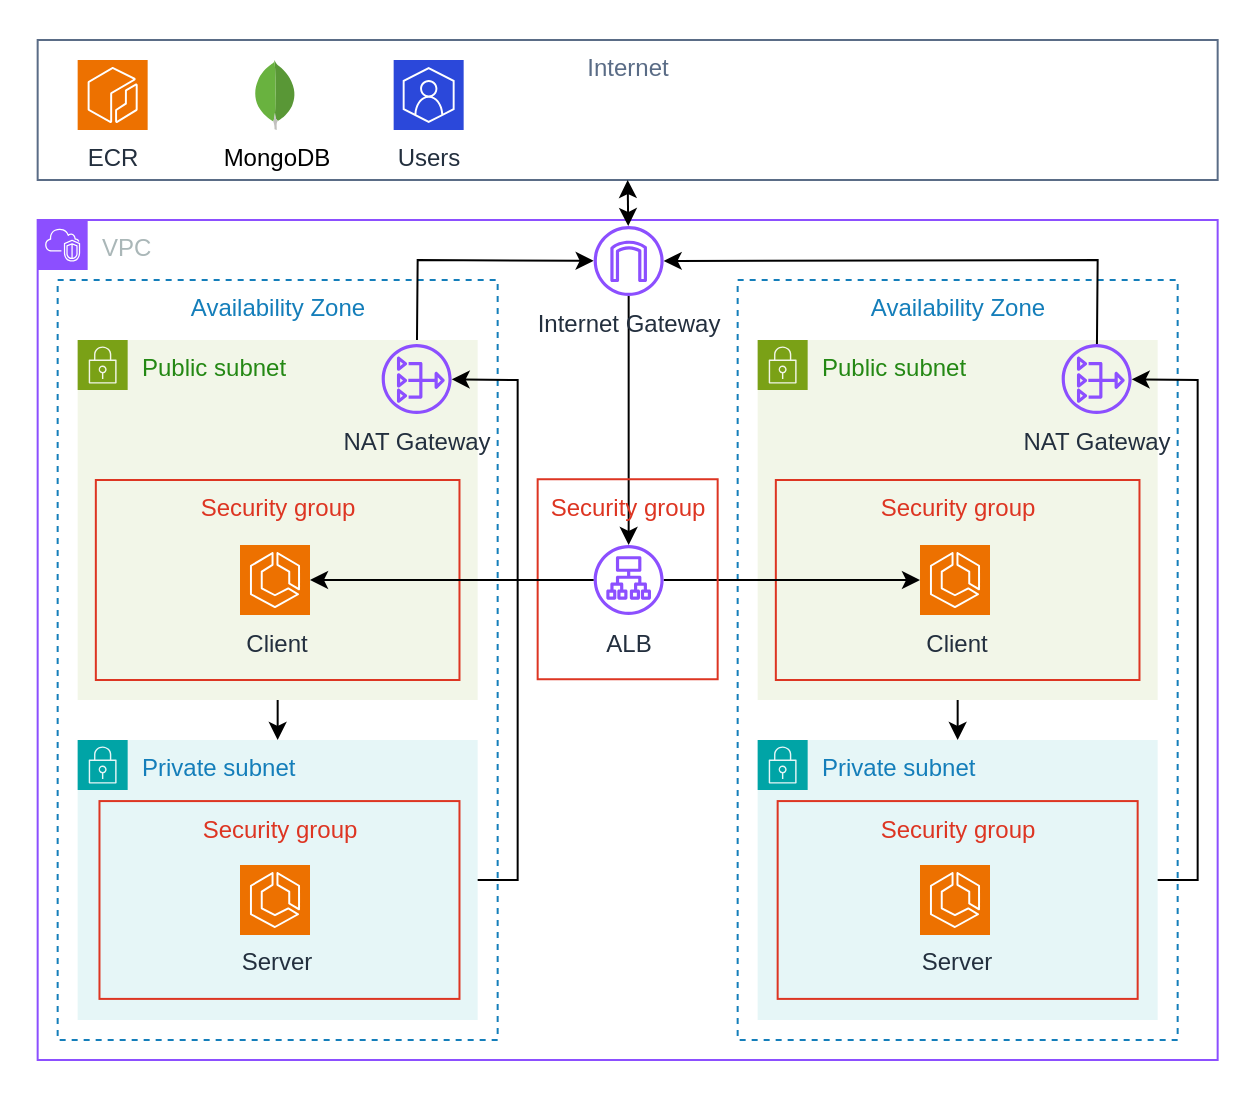 <mxfile version="25.0.3">
  <diagram name="Page-1" id="N7BVuod24d6A2M4fvefX">
    <mxGraphModel dx="989" dy="1609" grid="1" gridSize="10" guides="1" tooltips="1" connect="1" arrows="1" fold="1" page="1" pageScale="1" pageWidth="850" pageHeight="1100" math="0" shadow="0">
      <root>
        <mxCell id="0" />
        <mxCell id="1" parent="0" />
        <mxCell id="NxBqsntaEVG0j33XrsKh-80" value="" style="rounded=0;whiteSpace=wrap;html=1;strokeColor=none;" vertex="1" parent="1">
          <mxGeometry x="111" y="-750" width="628.83" height="550" as="geometry" />
        </mxCell>
        <mxCell id="NxBqsntaEVG0j33XrsKh-41" value="Availability Zone" style="fillColor=none;strokeColor=#147EBA;dashed=1;verticalAlign=top;fontStyle=0;fontColor=#147EBA;whiteSpace=wrap;html=1;" vertex="1" parent="1">
          <mxGeometry x="139.83" y="-610" width="220" height="380" as="geometry" />
        </mxCell>
        <mxCell id="NxBqsntaEVG0j33XrsKh-74" value="Internet&lt;div&gt;&lt;br&gt;&lt;/div&gt;" style="fillColor=none;strokeColor=#5A6C86;verticalAlign=top;fontStyle=0;fontColor=#5A6C86;whiteSpace=wrap;html=1;" vertex="1" parent="1">
          <mxGeometry x="129.83" y="-730" width="590" height="70" as="geometry" />
        </mxCell>
        <mxCell id="NxBqsntaEVG0j33XrsKh-65" value="Availability Zone" style="fillColor=none;strokeColor=#147EBA;dashed=1;verticalAlign=top;fontStyle=0;fontColor=#147EBA;whiteSpace=wrap;html=1;" vertex="1" parent="1">
          <mxGeometry x="479.83" y="-610" width="220" height="380" as="geometry" />
        </mxCell>
        <mxCell id="NxBqsntaEVG0j33XrsKh-57" value="" style="endArrow=classic;html=1;rounded=0;exitX=0.5;exitY=1;exitDx=0;exitDy=0;entryX=0.5;entryY=0;entryDx=0;entryDy=0;" edge="1" parent="1" source="NxBqsntaEVG0j33XrsKh-58" target="NxBqsntaEVG0j33XrsKh-62">
          <mxGeometry width="50" height="50" relative="1" as="geometry">
            <mxPoint x="559.83" y="-390" as="sourcePoint" />
            <mxPoint x="609.83" y="-440" as="targetPoint" />
          </mxGeometry>
        </mxCell>
        <mxCell id="NxBqsntaEVG0j33XrsKh-58" value="Public subnet" style="points=[[0,0],[0.25,0],[0.5,0],[0.75,0],[1,0],[1,0.25],[1,0.5],[1,0.75],[1,1],[0.75,1],[0.5,1],[0.25,1],[0,1],[0,0.75],[0,0.5],[0,0.25]];outlineConnect=0;gradientColor=none;html=1;whiteSpace=wrap;fontSize=12;fontStyle=0;container=0;pointerEvents=0;collapsible=0;recursiveResize=0;shape=mxgraph.aws4.group;grIcon=mxgraph.aws4.group_security_group;grStroke=0;strokeColor=#7AA116;fillColor=#F2F6E8;verticalAlign=top;align=left;spacingLeft=30;fontColor=#248814;dashed=0;" vertex="1" parent="1">
          <mxGeometry x="489.83" y="-580" width="200" height="180" as="geometry" />
        </mxCell>
        <mxCell id="NxBqsntaEVG0j33XrsKh-59" value="Security group" style="fillColor=none;strokeColor=#DD3522;verticalAlign=top;fontStyle=0;fontColor=#DD3522;whiteSpace=wrap;html=1;container=0;" vertex="1" parent="1">
          <mxGeometry x="498.92" y="-510" width="181.82" height="100" as="geometry" />
        </mxCell>
        <mxCell id="NxBqsntaEVG0j33XrsKh-60" value="NAT Gateway" style="sketch=0;outlineConnect=0;fontColor=#232F3E;gradientColor=none;fillColor=#8C4FFF;strokeColor=none;dashed=0;verticalLabelPosition=bottom;verticalAlign=top;align=center;html=1;fontSize=12;fontStyle=0;aspect=fixed;pointerEvents=1;shape=mxgraph.aws4.nat_gateway;container=0;" vertex="1" parent="1">
          <mxGeometry x="641.83" y="-578" width="35" height="35" as="geometry" />
        </mxCell>
        <mxCell id="NxBqsntaEVG0j33XrsKh-61" value="Client" style="sketch=0;points=[[0,0,0],[0.25,0,0],[0.5,0,0],[0.75,0,0],[1,0,0],[0,1,0],[0.25,1,0],[0.5,1,0],[0.75,1,0],[1,1,0],[0,0.25,0],[0,0.5,0],[0,0.75,0],[1,0.25,0],[1,0.5,0],[1,0.75,0]];outlineConnect=0;fontColor=#232F3E;fillColor=#ED7100;strokeColor=#ffffff;dashed=0;verticalLabelPosition=bottom;verticalAlign=top;align=center;html=1;fontSize=12;fontStyle=0;aspect=fixed;shape=mxgraph.aws4.resourceIcon;resIcon=mxgraph.aws4.ecs;container=0;" vertex="1" parent="1">
          <mxGeometry x="571" y="-477.5" width="35" height="35" as="geometry" />
        </mxCell>
        <mxCell id="NxBqsntaEVG0j33XrsKh-62" value="Private subnet" style="points=[[0,0],[0.25,0],[0.5,0],[0.75,0],[1,0],[1,0.25],[1,0.5],[1,0.75],[1,1],[0.75,1],[0.5,1],[0.25,1],[0,1],[0,0.75],[0,0.5],[0,0.25]];outlineConnect=0;gradientColor=none;html=1;whiteSpace=wrap;fontSize=12;fontStyle=0;container=0;pointerEvents=0;collapsible=0;recursiveResize=0;shape=mxgraph.aws4.group;grIcon=mxgraph.aws4.group_security_group;grStroke=0;strokeColor=#00A4A6;fillColor=#E6F6F7;verticalAlign=top;align=left;spacingLeft=30;fontColor=#147EBA;dashed=0;" vertex="1" parent="1">
          <mxGeometry x="489.83" y="-380" width="200" height="140" as="geometry" />
        </mxCell>
        <mxCell id="NxBqsntaEVG0j33XrsKh-63" value="Security group" style="fillColor=none;strokeColor=#DD3522;verticalAlign=top;fontStyle=0;fontColor=#DD3522;whiteSpace=wrap;html=1;" vertex="1" parent="1">
          <mxGeometry x="499.83" y="-349.46" width="180" height="98.91" as="geometry" />
        </mxCell>
        <mxCell id="NxBqsntaEVG0j33XrsKh-64" value="Server" style="sketch=0;points=[[0,0,0],[0.25,0,0],[0.5,0,0],[0.75,0,0],[1,0,0],[0,1,0],[0.25,1,0],[0.5,1,0],[0.75,1,0],[1,1,0],[0,0.25,0],[0,0.5,0],[0,0.75,0],[1,0.25,0],[1,0.5,0],[1,0.75,0]];outlineConnect=0;fontColor=#232F3E;fillColor=#ED7100;strokeColor=#ffffff;dashed=0;verticalLabelPosition=bottom;verticalAlign=top;align=center;html=1;fontSize=12;fontStyle=0;aspect=fixed;shape=mxgraph.aws4.resourceIcon;resIcon=mxgraph.aws4.ecs;" vertex="1" parent="1">
          <mxGeometry x="571.001" y="-317.505" width="35" height="35" as="geometry" />
        </mxCell>
        <mxCell id="NxBqsntaEVG0j33XrsKh-66" value="" style="endArrow=classic;html=1;rounded=0;" edge="1" parent="1" source="NxBqsntaEVG0j33XrsKh-62" target="NxBqsntaEVG0j33XrsKh-60">
          <mxGeometry width="50" height="50" relative="1" as="geometry">
            <mxPoint x="589.83" y="-380" as="sourcePoint" />
            <mxPoint x="639.83" y="-430" as="targetPoint" />
            <Array as="points">
              <mxPoint x="709.83" y="-310" />
              <mxPoint x="709.83" y="-560" />
            </Array>
          </mxGeometry>
        </mxCell>
        <mxCell id="NxBqsntaEVG0j33XrsKh-68" value="" style="endArrow=classic;html=1;rounded=0;" edge="1" parent="1" source="NxBqsntaEVG0j33XrsKh-24" target="NxBqsntaEVG0j33XrsKh-61">
          <mxGeometry width="50" height="50" relative="1" as="geometry">
            <mxPoint x="379.83" y="-460" as="sourcePoint" />
            <mxPoint x="609.83" y="-720" as="targetPoint" />
          </mxGeometry>
        </mxCell>
        <mxCell id="NxBqsntaEVG0j33XrsKh-26" value="" style="endArrow=classic;html=1;rounded=0;" edge="1" parent="1" source="NxBqsntaEVG0j33XrsKh-18" target="NxBqsntaEVG0j33XrsKh-24">
          <mxGeometry width="50" height="50" relative="1" as="geometry">
            <mxPoint x="463.57" y="-600.38" as="sourcePoint" />
            <mxPoint x="435.57" y="-550.38" as="targetPoint" />
          </mxGeometry>
        </mxCell>
        <mxCell id="NxBqsntaEVG0j33XrsKh-31" value="Security group" style="fillColor=none;strokeColor=#DD3522;verticalAlign=top;fontStyle=0;fontColor=#DD3522;whiteSpace=wrap;html=1;container=0;" vertex="1" parent="1">
          <mxGeometry x="379.83" y="-510.38" width="90" height="100" as="geometry" />
        </mxCell>
        <mxCell id="NxBqsntaEVG0j33XrsKh-24" value="ALB" style="sketch=0;outlineConnect=0;fontColor=#232F3E;gradientColor=none;fillColor=#8C4FFF;strokeColor=none;dashed=0;verticalLabelPosition=bottom;verticalAlign=top;align=center;html=1;fontSize=12;fontStyle=0;aspect=fixed;pointerEvents=1;shape=mxgraph.aws4.application_load_balancer;" vertex="1" parent="1">
          <mxGeometry x="407.83" y="-477.5" width="35" height="35" as="geometry" />
        </mxCell>
        <mxCell id="NxBqsntaEVG0j33XrsKh-69" value="" style="endArrow=classic;html=1;rounded=0;" edge="1" parent="1" source="NxBqsntaEVG0j33XrsKh-60" target="NxBqsntaEVG0j33XrsKh-18">
          <mxGeometry width="50" height="50" relative="1" as="geometry">
            <mxPoint x="439.83" y="-460" as="sourcePoint" />
            <mxPoint x="489.83" y="-510" as="targetPoint" />
            <Array as="points">
              <mxPoint x="659.83" y="-620" />
            </Array>
          </mxGeometry>
        </mxCell>
        <mxCell id="NxBqsntaEVG0j33XrsKh-38" value="" style="endArrow=classic;html=1;rounded=0;" edge="1" parent="1" source="NxBqsntaEVG0j33XrsKh-16" target="NxBqsntaEVG0j33XrsKh-18">
          <mxGeometry width="50" height="50" relative="1" as="geometry">
            <mxPoint x="249.83" y="-470" as="sourcePoint" />
            <mxPoint x="299.83" y="-520" as="targetPoint" />
            <Array as="points">
              <mxPoint x="319.83" y="-620" />
            </Array>
          </mxGeometry>
        </mxCell>
        <mxCell id="NxBqsntaEVG0j33XrsKh-30" value="" style="endArrow=classic;html=1;rounded=0;exitX=0.5;exitY=1;exitDx=0;exitDy=0;entryX=0.5;entryY=0;entryDx=0;entryDy=0;" edge="1" parent="1" source="NxBqsntaEVG0j33XrsKh-14" target="NxBqsntaEVG0j33XrsKh-15">
          <mxGeometry width="50" height="50" relative="1" as="geometry">
            <mxPoint x="219.83" y="-390" as="sourcePoint" />
            <mxPoint x="269.83" y="-440" as="targetPoint" />
          </mxGeometry>
        </mxCell>
        <mxCell id="NxBqsntaEVG0j33XrsKh-14" value="Public subnet" style="points=[[0,0],[0.25,0],[0.5,0],[0.75,0],[1,0],[1,0.25],[1,0.5],[1,0.75],[1,1],[0.75,1],[0.5,1],[0.25,1],[0,1],[0,0.75],[0,0.5],[0,0.25]];outlineConnect=0;gradientColor=none;html=1;whiteSpace=wrap;fontSize=12;fontStyle=0;container=0;pointerEvents=0;collapsible=0;recursiveResize=0;shape=mxgraph.aws4.group;grIcon=mxgraph.aws4.group_security_group;grStroke=0;strokeColor=#7AA116;fillColor=#F2F6E8;verticalAlign=top;align=left;spacingLeft=30;fontColor=#248814;dashed=0;" vertex="1" parent="1">
          <mxGeometry x="149.83" y="-580" width="200" height="180" as="geometry" />
        </mxCell>
        <mxCell id="NxBqsntaEVG0j33XrsKh-28" value="Security group" style="fillColor=none;strokeColor=#DD3522;verticalAlign=top;fontStyle=0;fontColor=#DD3522;whiteSpace=wrap;html=1;container=0;" vertex="1" parent="1">
          <mxGeometry x="158.92" y="-510" width="181.82" height="100" as="geometry" />
        </mxCell>
        <mxCell id="NxBqsntaEVG0j33XrsKh-16" value="NAT Gateway" style="sketch=0;outlineConnect=0;fontColor=#232F3E;gradientColor=none;fillColor=#8C4FFF;strokeColor=none;dashed=0;verticalLabelPosition=bottom;verticalAlign=top;align=center;html=1;fontSize=12;fontStyle=0;aspect=fixed;pointerEvents=1;shape=mxgraph.aws4.nat_gateway;container=0;movable=1;resizable=1;rotatable=1;deletable=1;editable=1;locked=0;connectable=1;" vertex="1" parent="1">
          <mxGeometry x="301.83" y="-578" width="35" height="35" as="geometry" />
        </mxCell>
        <mxCell id="NxBqsntaEVG0j33XrsKh-22" value="Client" style="sketch=0;points=[[0,0,0],[0.25,0,0],[0.5,0,0],[0.75,0,0],[1,0,0],[0,1,0],[0.25,1,0],[0.5,1,0],[0.75,1,0],[1,1,0],[0,0.25,0],[0,0.5,0],[0,0.75,0],[1,0.25,0],[1,0.5,0],[1,0.75,0]];outlineConnect=0;fontColor=#232F3E;fillColor=#ED7100;strokeColor=#ffffff;dashed=0;verticalLabelPosition=bottom;verticalAlign=top;align=center;html=1;fontSize=12;fontStyle=0;aspect=fixed;shape=mxgraph.aws4.resourceIcon;resIcon=mxgraph.aws4.ecs;container=0;" vertex="1" parent="1">
          <mxGeometry x="231.0" y="-477.5" width="35" height="35" as="geometry" />
        </mxCell>
        <mxCell id="NxBqsntaEVG0j33XrsKh-15" value="Private subnet" style="points=[[0,0],[0.25,0],[0.5,0],[0.75,0],[1,0],[1,0.25],[1,0.5],[1,0.75],[1,1],[0.75,1],[0.5,1],[0.25,1],[0,1],[0,0.75],[0,0.5],[0,0.25]];outlineConnect=0;gradientColor=none;html=1;whiteSpace=wrap;fontSize=12;fontStyle=0;container=0;pointerEvents=0;collapsible=0;recursiveResize=0;shape=mxgraph.aws4.group;grIcon=mxgraph.aws4.group_security_group;grStroke=0;strokeColor=#00A4A6;fillColor=#E6F6F7;verticalAlign=top;align=left;spacingLeft=30;fontColor=#147EBA;dashed=0;" vertex="1" parent="1">
          <mxGeometry x="149.83" y="-380" width="200" height="140" as="geometry" />
        </mxCell>
        <mxCell id="NxBqsntaEVG0j33XrsKh-29" value="Security group" style="fillColor=none;strokeColor=#DD3522;verticalAlign=top;fontStyle=0;fontColor=#DD3522;whiteSpace=wrap;html=1;" vertex="1" parent="1">
          <mxGeometry x="160.74" y="-349.46" width="180" height="98.91" as="geometry" />
        </mxCell>
        <mxCell id="NxBqsntaEVG0j33XrsKh-21" value="Server" style="sketch=0;points=[[0,0,0],[0.25,0,0],[0.5,0,0],[0.75,0,0],[1,0,0],[0,1,0],[0.25,1,0],[0.5,1,0],[0.75,1,0],[1,1,0],[0,0.25,0],[0,0.5,0],[0,0.75,0],[1,0.25,0],[1,0.5,0],[1,0.75,0]];outlineConnect=0;fontColor=#232F3E;fillColor=#ED7100;strokeColor=#ffffff;dashed=0;verticalLabelPosition=bottom;verticalAlign=top;align=center;html=1;fontSize=12;fontStyle=0;aspect=fixed;shape=mxgraph.aws4.resourceIcon;resIcon=mxgraph.aws4.ecs;" vertex="1" parent="1">
          <mxGeometry x="231.001" y="-317.505" width="35" height="35" as="geometry" />
        </mxCell>
        <mxCell id="NxBqsntaEVG0j33XrsKh-32" value="" style="endArrow=classic;html=1;rounded=0;" edge="1" parent="1" source="NxBqsntaEVG0j33XrsKh-15" target="NxBqsntaEVG0j33XrsKh-16">
          <mxGeometry width="50" height="50" relative="1" as="geometry">
            <mxPoint x="249.83" y="-380" as="sourcePoint" />
            <mxPoint x="299.83" y="-430" as="targetPoint" />
            <Array as="points">
              <mxPoint x="369.83" y="-310" />
              <mxPoint x="369.83" y="-560" />
            </Array>
          </mxGeometry>
        </mxCell>
        <mxCell id="NxBqsntaEVG0j33XrsKh-27" value="" style="endArrow=classic;html=1;rounded=0;" edge="1" parent="1" source="NxBqsntaEVG0j33XrsKh-24" target="NxBqsntaEVG0j33XrsKh-22">
          <mxGeometry width="50" height="50" relative="1" as="geometry">
            <mxPoint x="189.83" y="-590" as="sourcePoint" />
            <mxPoint x="239.83" y="-640" as="targetPoint" />
          </mxGeometry>
        </mxCell>
        <mxCell id="NxBqsntaEVG0j33XrsKh-71" value="VPC" style="points=[[0,0],[0.25,0],[0.5,0],[0.75,0],[1,0],[1,0.25],[1,0.5],[1,0.75],[1,1],[0.75,1],[0.5,1],[0.25,1],[0,1],[0,0.75],[0,0.5],[0,0.25]];outlineConnect=0;gradientColor=none;html=1;whiteSpace=wrap;fontSize=12;fontStyle=0;container=0;pointerEvents=0;collapsible=0;recursiveResize=0;shape=mxgraph.aws4.group;grIcon=mxgraph.aws4.group_vpc2;strokeColor=#8C4FFF;fillColor=none;verticalAlign=top;align=left;spacingLeft=30;fontColor=#AAB7B8;dashed=0;" vertex="1" parent="1">
          <mxGeometry x="129.83" y="-640" width="590" height="420" as="geometry" />
        </mxCell>
        <mxCell id="NxBqsntaEVG0j33XrsKh-18" value="Internet Gateway" style="sketch=0;outlineConnect=0;fontColor=#232F3E;gradientColor=none;fillColor=#8C4FFF;strokeColor=none;dashed=0;verticalLabelPosition=bottom;verticalAlign=top;align=center;html=1;fontSize=12;fontStyle=0;aspect=fixed;pointerEvents=1;shape=mxgraph.aws4.internet_gateway;" vertex="1" parent="1">
          <mxGeometry x="407.83" y="-637" width="35" height="35" as="geometry" />
        </mxCell>
        <mxCell id="NxBqsntaEVG0j33XrsKh-23" value="ECR" style="sketch=0;points=[[0,0,0],[0.25,0,0],[0.5,0,0],[0.75,0,0],[1,0,0],[0,1,0],[0.25,1,0],[0.5,1,0],[0.75,1,0],[1,1,0],[0,0.25,0],[0,0.5,0],[0,0.75,0],[1,0.25,0],[1,0.5,0],[1,0.75,0]];outlineConnect=0;fontColor=#232F3E;fillColor=#ED7100;strokeColor=#ffffff;dashed=0;verticalLabelPosition=bottom;verticalAlign=top;align=center;html=1;fontSize=12;fontStyle=0;aspect=fixed;shape=mxgraph.aws4.resourceIcon;resIcon=mxgraph.aws4.ecr;" vertex="1" parent="1">
          <mxGeometry x="149.83" y="-720" width="35" height="35" as="geometry" />
        </mxCell>
        <mxCell id="NxBqsntaEVG0j33XrsKh-76" value="MongoDB" style="dashed=0;outlineConnect=0;html=1;align=center;labelPosition=center;verticalLabelPosition=bottom;verticalAlign=top;shape=mxgraph.weblogos.mongodb" vertex="1" parent="1">
          <mxGeometry x="237.93" y="-720" width="21.14" height="35" as="geometry" />
        </mxCell>
        <mxCell id="NxBqsntaEVG0j33XrsKh-77" value="Users" style="sketch=0;points=[[0,0,0],[0.25,0,0],[0.5,0,0],[0.75,0,0],[1,0,0],[0,1,0],[0.25,1,0],[0.5,1,0],[0.75,1,0],[1,1,0],[0,0.25,0],[0,0.5,0],[0,0.75,0],[1,0.25,0],[1,0.5,0],[1,0.75,0]];outlineConnect=0;fontColor=#232F3E;fillColor=#2b48da;strokeColor=#ffffff;dashed=0;verticalLabelPosition=bottom;verticalAlign=top;align=center;html=1;fontSize=12;fontStyle=0;aspect=fixed;shape=mxgraph.aws4.resourceIcon;resIcon=mxgraph.aws4.customer_enablement;" vertex="1" parent="1">
          <mxGeometry x="307.83" y="-720" width="35" height="35" as="geometry" />
        </mxCell>
        <mxCell id="NxBqsntaEVG0j33XrsKh-78" value="" style="endArrow=classic;startArrow=classic;html=1;rounded=0;exitX=0.5;exitY=1;exitDx=0;exitDy=0;" edge="1" parent="1" source="NxBqsntaEVG0j33XrsKh-74" target="NxBqsntaEVG0j33XrsKh-18">
          <mxGeometry width="50" height="50" relative="1" as="geometry">
            <mxPoint x="339.83" y="-550" as="sourcePoint" />
            <mxPoint x="389.83" y="-600" as="targetPoint" />
          </mxGeometry>
        </mxCell>
      </root>
    </mxGraphModel>
  </diagram>
</mxfile>
